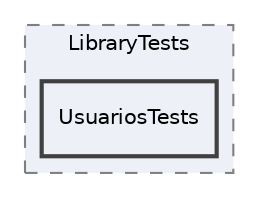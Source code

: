 digraph "/mnt/c/Users/Bastet/Projects/WinProgramacion2/pii_2022_2_equipo_21/test/LibraryTests/UsuariosTests"
{
 // INTERACTIVE_SVG=YES
 // LATEX_PDF_SIZE
  edge [fontname="Helvetica",fontsize="10",labelfontname="Helvetica",labelfontsize="10"];
  node [fontname="Helvetica",fontsize="10",shape=record];
  compound=true
  subgraph clusterdir_6c8e1213d96547949c4ad1dee757a549 {
    graph [ bgcolor="#edf0f7", pencolor="grey50", style="filled,dashed,", label="LibraryTests", fontname="Helvetica", fontsize="10", URL="dir_6c8e1213d96547949c4ad1dee757a549.html"]
  dir_b3de761e183c14bb880d49ffdbd4e451 [shape=box, label="UsuariosTests", style="filled,bold,", fillcolor="#edf0f7", color="grey25", URL="dir_b3de761e183c14bb880d49ffdbd4e451.html"];
  }
}
